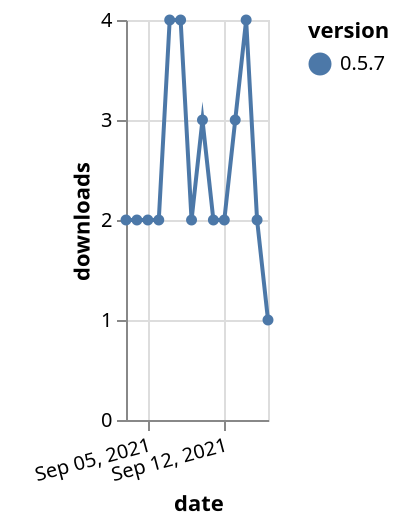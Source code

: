 {"$schema": "https://vega.github.io/schema/vega-lite/v5.json", "description": "A simple bar chart with embedded data.", "data": {"values": [{"date": "2021-09-03", "total": 11467, "delta": 2, "version": "0.5.7"}, {"date": "2021-09-04", "total": 11469, "delta": 2, "version": "0.5.7"}, {"date": "2021-09-05", "total": 11471, "delta": 2, "version": "0.5.7"}, {"date": "2021-09-06", "total": 11473, "delta": 2, "version": "0.5.7"}, {"date": "2021-09-07", "total": 11477, "delta": 4, "version": "0.5.7"}, {"date": "2021-09-08", "total": 11481, "delta": 4, "version": "0.5.7"}, {"date": "2021-09-09", "total": 11483, "delta": 2, "version": "0.5.7"}, {"date": "2021-09-10", "total": 11486, "delta": 3, "version": "0.5.7"}, {"date": "2021-09-11", "total": 11488, "delta": 2, "version": "0.5.7"}, {"date": "2021-09-12", "total": 11490, "delta": 2, "version": "0.5.7"}, {"date": "2021-09-13", "total": 11493, "delta": 3, "version": "0.5.7"}, {"date": "2021-09-14", "total": 11497, "delta": 4, "version": "0.5.7"}, {"date": "2021-09-15", "total": 11499, "delta": 2, "version": "0.5.7"}, {"date": "2021-09-16", "total": 11500, "delta": 1, "version": "0.5.7"}]}, "width": "container", "mark": {"type": "line", "point": {"filled": true}}, "encoding": {"x": {"field": "date", "type": "temporal", "timeUnit": "yearmonthdate", "title": "date", "axis": {"labelAngle": -15}}, "y": {"field": "delta", "type": "quantitative", "title": "downloads"}, "color": {"field": "version", "type": "nominal"}, "tooltip": {"field": "delta"}}}